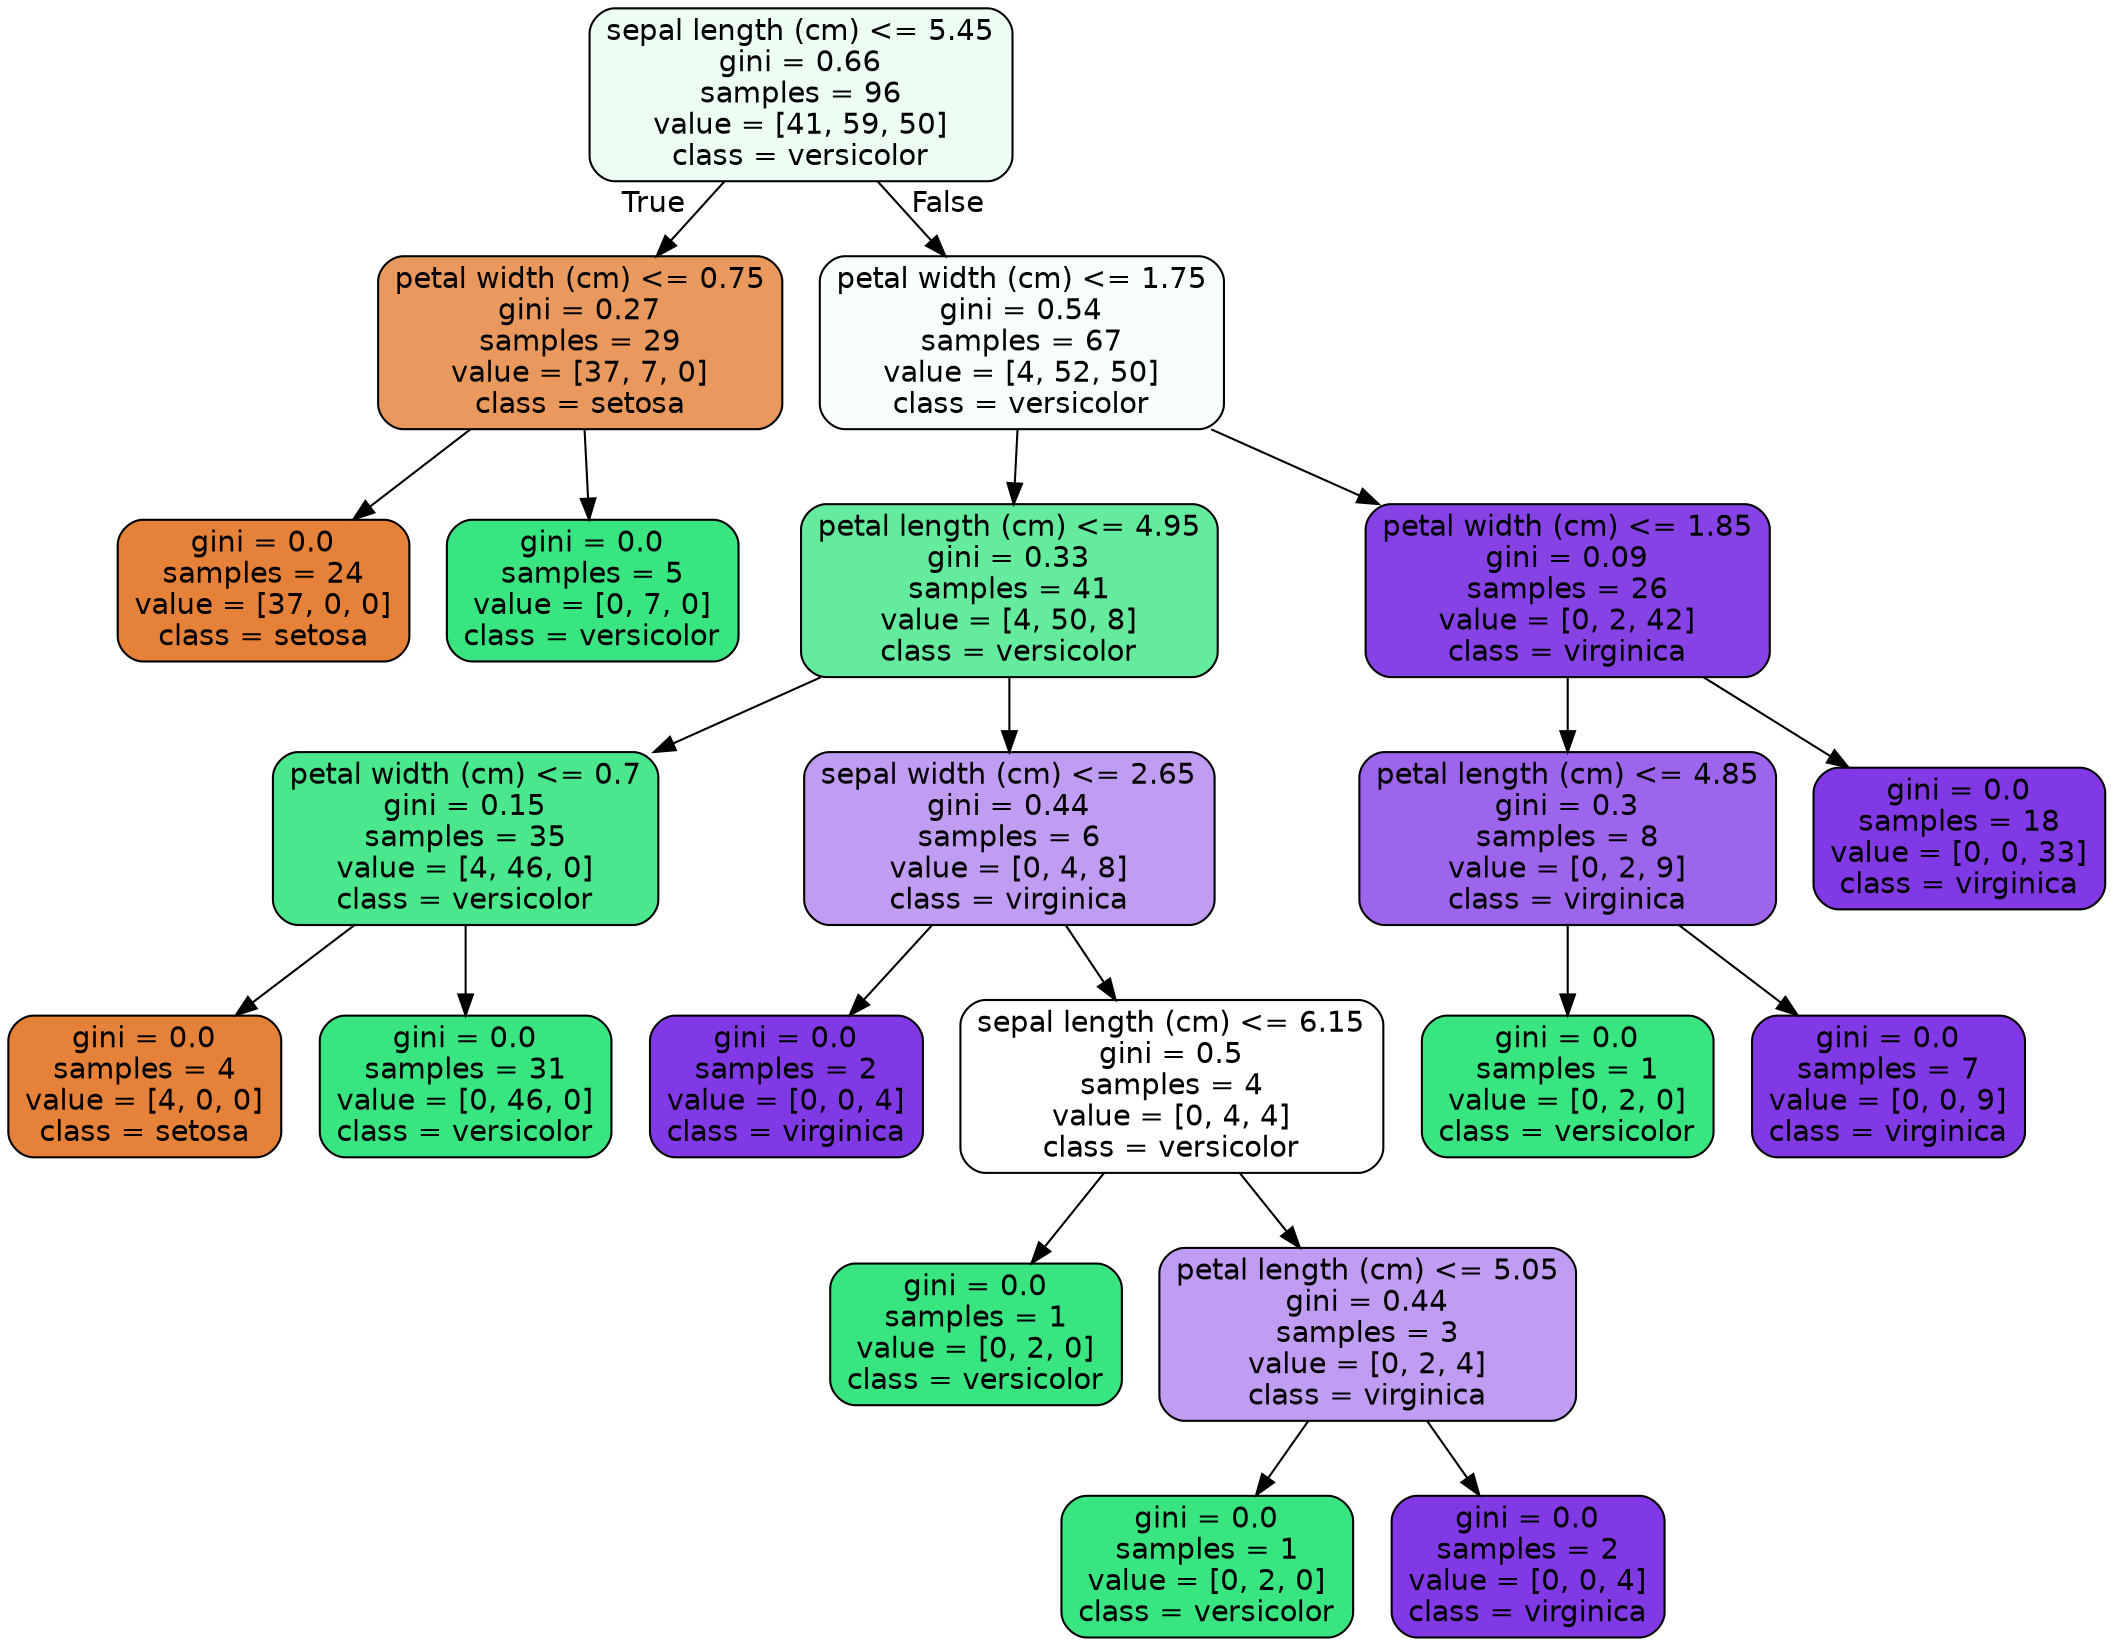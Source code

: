 digraph Tree {
node [shape=box, style="filled, rounded", color="black", fontname=helvetica] ;
edge [fontname=helvetica] ;
0 [label="sepal length (cm) <= 5.45\ngini = 0.66\nsamples = 96\nvalue = [41, 59, 50]\nclass = versicolor", fillcolor="#edfdf4"] ;
1 [label="petal width (cm) <= 0.75\ngini = 0.27\nsamples = 29\nvalue = [37, 7, 0]\nclass = setosa", fillcolor="#ea995e"] ;
0 -> 1 [labeldistance=2.5, labelangle=45, headlabel="True"] ;
2 [label="gini = 0.0\nsamples = 24\nvalue = [37, 0, 0]\nclass = setosa", fillcolor="#e58139"] ;
1 -> 2 ;
3 [label="gini = 0.0\nsamples = 5\nvalue = [0, 7, 0]\nclass = versicolor", fillcolor="#39e581"] ;
1 -> 3 ;
4 [label="petal width (cm) <= 1.75\ngini = 0.54\nsamples = 67\nvalue = [4, 52, 50]\nclass = versicolor", fillcolor="#f8fefa"] ;
0 -> 4 [labeldistance=2.5, labelangle=-45, headlabel="False"] ;
5 [label="petal length (cm) <= 4.95\ngini = 0.33\nsamples = 41\nvalue = [4, 50, 8]\nclass = versicolor", fillcolor="#65eb9d"] ;
4 -> 5 ;
6 [label="petal width (cm) <= 0.7\ngini = 0.15\nsamples = 35\nvalue = [4, 46, 0]\nclass = versicolor", fillcolor="#4ae78c"] ;
5 -> 6 ;
7 [label="gini = 0.0\nsamples = 4\nvalue = [4, 0, 0]\nclass = setosa", fillcolor="#e58139"] ;
6 -> 7 ;
8 [label="gini = 0.0\nsamples = 31\nvalue = [0, 46, 0]\nclass = versicolor", fillcolor="#39e581"] ;
6 -> 8 ;
9 [label="sepal width (cm) <= 2.65\ngini = 0.44\nsamples = 6\nvalue = [0, 4, 8]\nclass = virginica", fillcolor="#c09cf2"] ;
5 -> 9 ;
10 [label="gini = 0.0\nsamples = 2\nvalue = [0, 0, 4]\nclass = virginica", fillcolor="#8139e5"] ;
9 -> 10 ;
11 [label="sepal length (cm) <= 6.15\ngini = 0.5\nsamples = 4\nvalue = [0, 4, 4]\nclass = versicolor", fillcolor="#ffffff"] ;
9 -> 11 ;
12 [label="gini = 0.0\nsamples = 1\nvalue = [0, 2, 0]\nclass = versicolor", fillcolor="#39e581"] ;
11 -> 12 ;
13 [label="petal length (cm) <= 5.05\ngini = 0.44\nsamples = 3\nvalue = [0, 2, 4]\nclass = virginica", fillcolor="#c09cf2"] ;
11 -> 13 ;
14 [label="gini = 0.0\nsamples = 1\nvalue = [0, 2, 0]\nclass = versicolor", fillcolor="#39e581"] ;
13 -> 14 ;
15 [label="gini = 0.0\nsamples = 2\nvalue = [0, 0, 4]\nclass = virginica", fillcolor="#8139e5"] ;
13 -> 15 ;
16 [label="petal width (cm) <= 1.85\ngini = 0.09\nsamples = 26\nvalue = [0, 2, 42]\nclass = virginica", fillcolor="#8742e6"] ;
4 -> 16 ;
17 [label="petal length (cm) <= 4.85\ngini = 0.3\nsamples = 8\nvalue = [0, 2, 9]\nclass = virginica", fillcolor="#9d65eb"] ;
16 -> 17 ;
18 [label="gini = 0.0\nsamples = 1\nvalue = [0, 2, 0]\nclass = versicolor", fillcolor="#39e581"] ;
17 -> 18 ;
19 [label="gini = 0.0\nsamples = 7\nvalue = [0, 0, 9]\nclass = virginica", fillcolor="#8139e5"] ;
17 -> 19 ;
20 [label="gini = 0.0\nsamples = 18\nvalue = [0, 0, 33]\nclass = virginica", fillcolor="#8139e5"] ;
16 -> 20 ;
}
